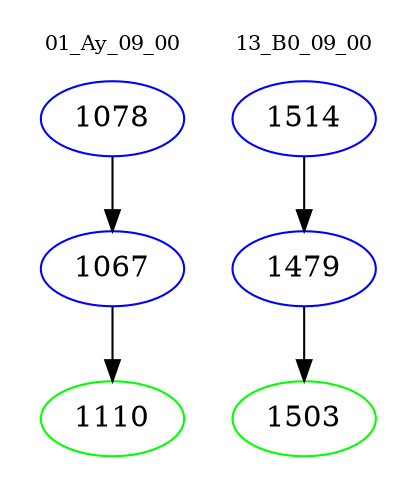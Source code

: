 digraph{
subgraph cluster_0 {
color = white
label = "01_Ay_09_00";
fontsize=10;
T0_1078 [label="1078", color="blue"]
T0_1078 -> T0_1067 [color="black"]
T0_1067 [label="1067", color="blue"]
T0_1067 -> T0_1110 [color="black"]
T0_1110 [label="1110", color="green"]
}
subgraph cluster_1 {
color = white
label = "13_B0_09_00";
fontsize=10;
T1_1514 [label="1514", color="blue"]
T1_1514 -> T1_1479 [color="black"]
T1_1479 [label="1479", color="blue"]
T1_1479 -> T1_1503 [color="black"]
T1_1503 [label="1503", color="green"]
}
}
